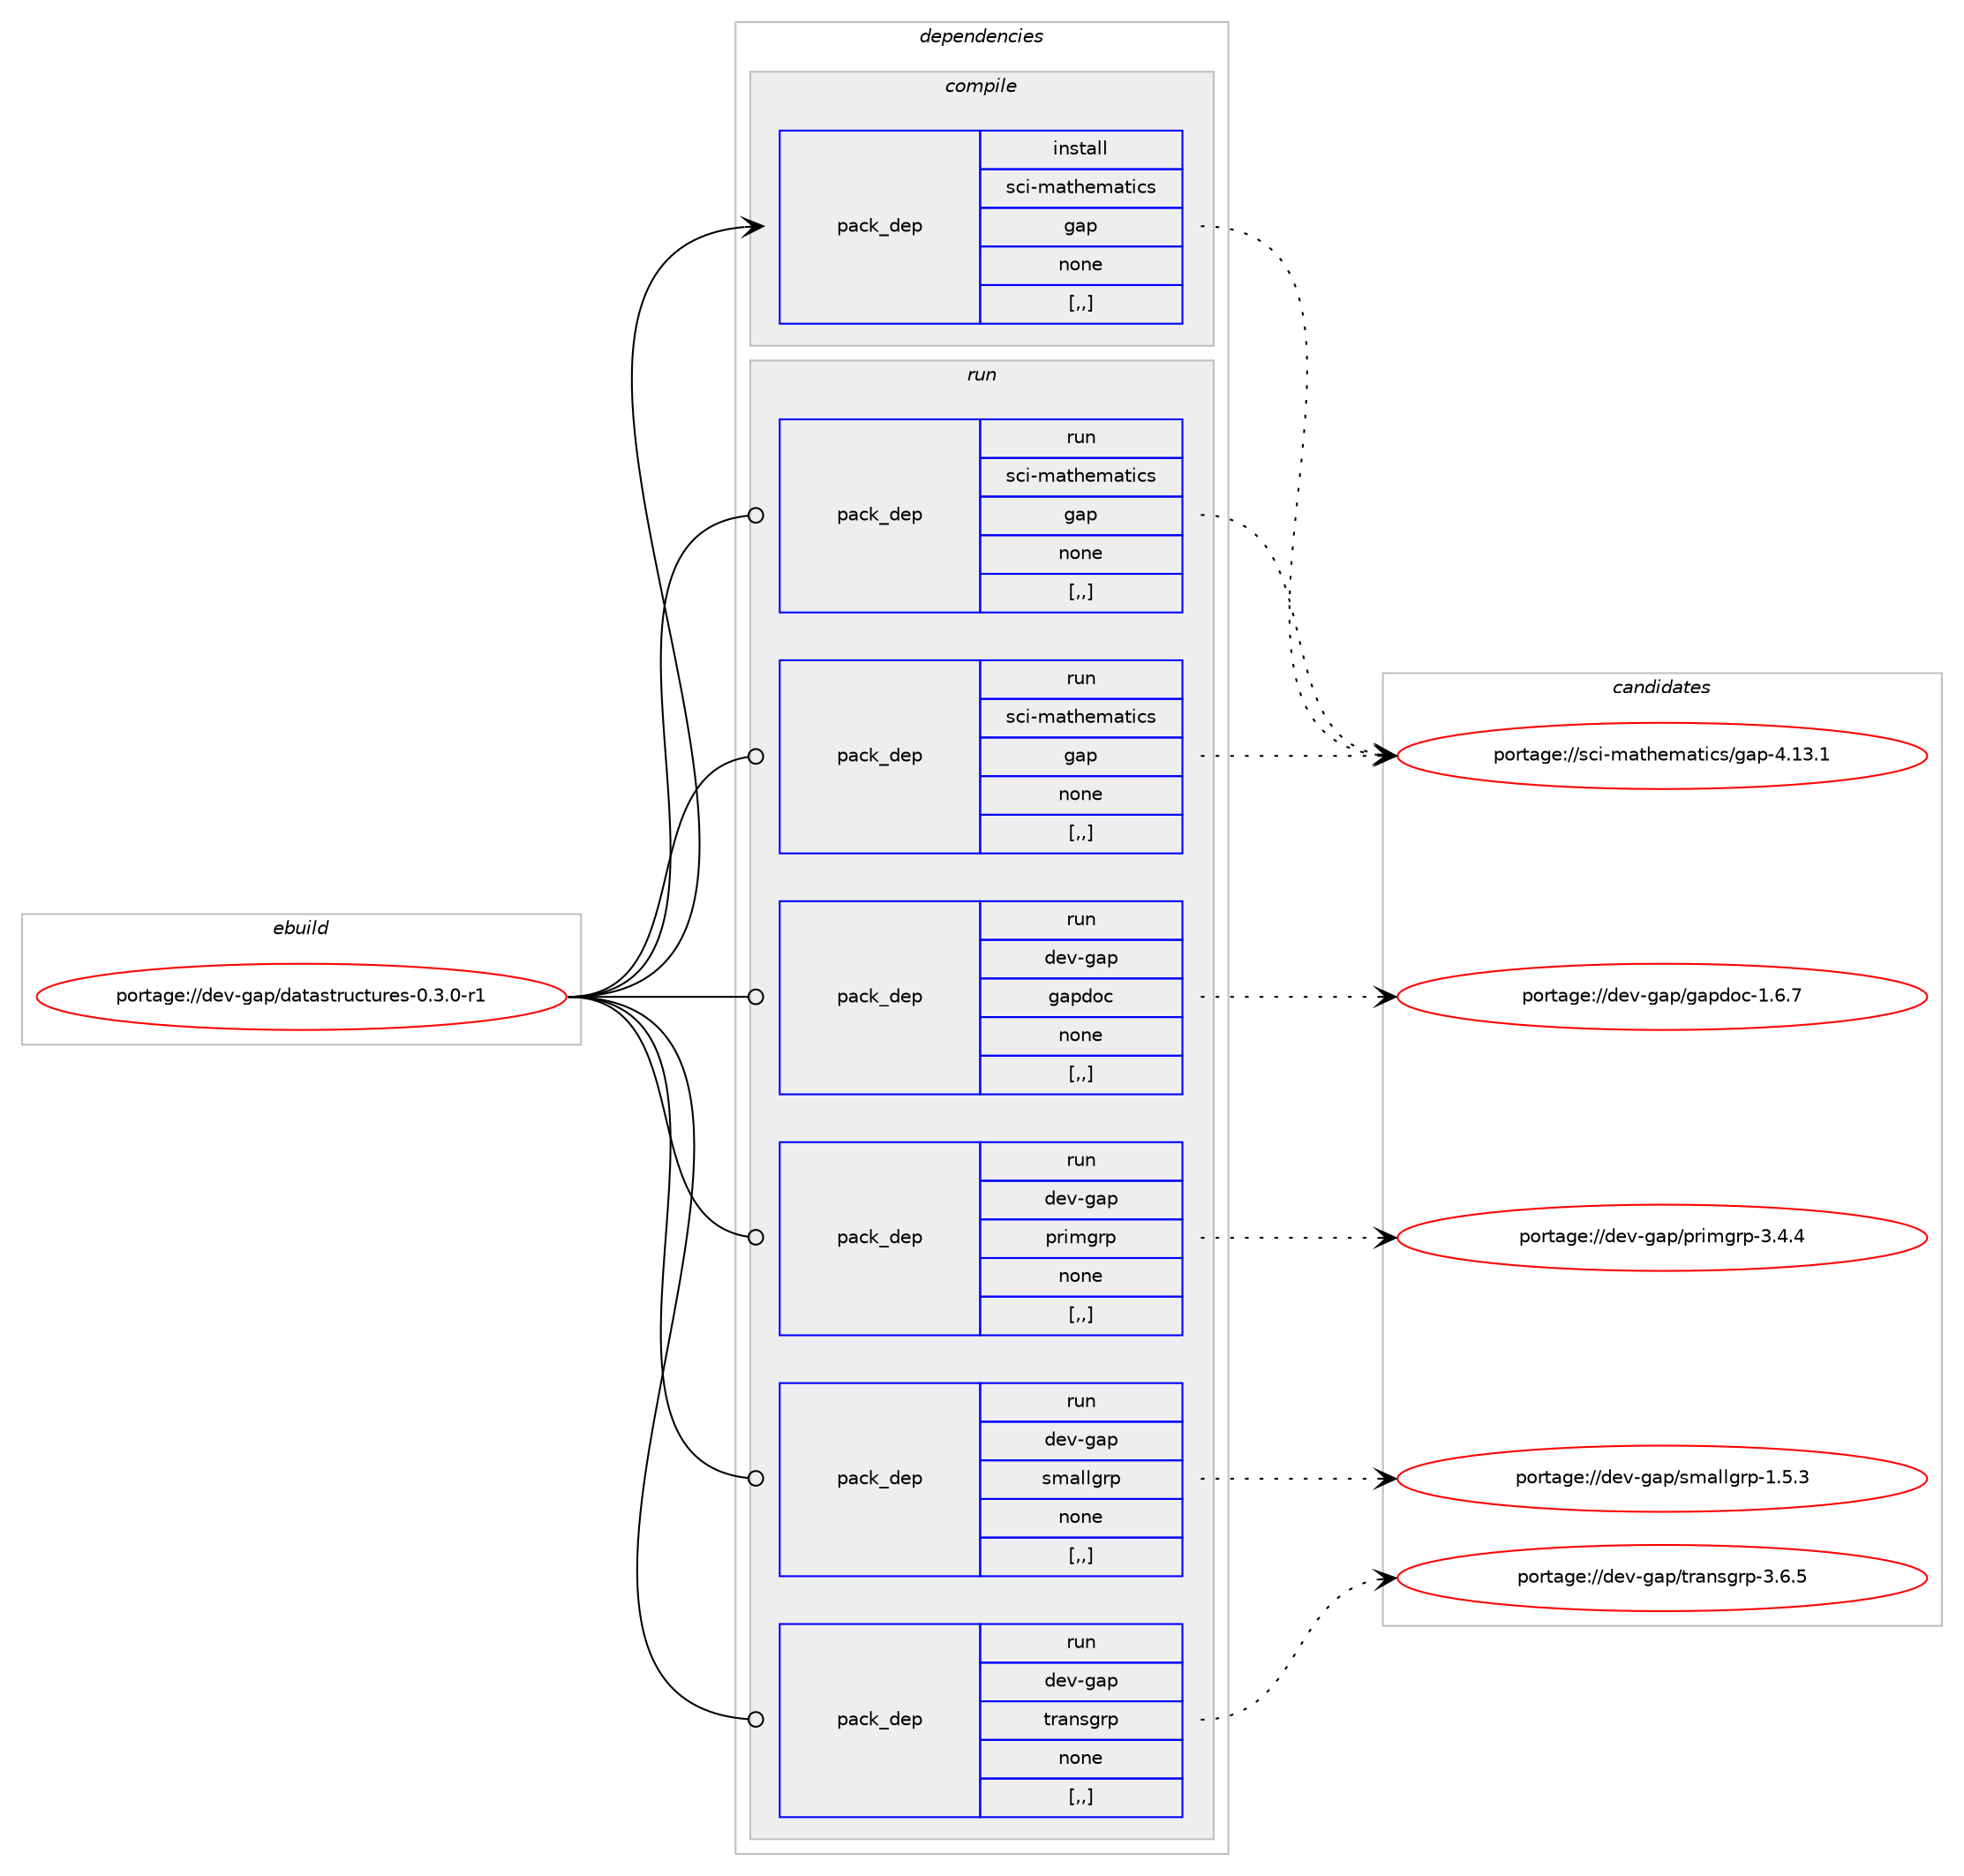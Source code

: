 digraph prolog {

# *************
# Graph options
# *************

newrank=true;
concentrate=true;
compound=true;
graph [rankdir=LR,fontname=Helvetica,fontsize=10,ranksep=1.5];#, ranksep=2.5, nodesep=0.2];
edge  [arrowhead=vee];
node  [fontname=Helvetica,fontsize=10];

# **********
# The ebuild
# **********

subgraph cluster_leftcol {
color=gray;
label=<<i>ebuild</i>>;
id [label="portage://dev-gap/datastructures-0.3.0-r1", color=red, width=4, href="../dev-gap/datastructures-0.3.0-r1.svg"];
}

# ****************
# The dependencies
# ****************

subgraph cluster_midcol {
color=gray;
label=<<i>dependencies</i>>;
subgraph cluster_compile {
fillcolor="#eeeeee";
style=filled;
label=<<i>compile</i>>;
subgraph pack415136 {
dependency569860 [label=<<TABLE BORDER="0" CELLBORDER="1" CELLSPACING="0" CELLPADDING="4" WIDTH="220"><TR><TD ROWSPAN="6" CELLPADDING="30">pack_dep</TD></TR><TR><TD WIDTH="110">install</TD></TR><TR><TD>sci-mathematics</TD></TR><TR><TD>gap</TD></TR><TR><TD>none</TD></TR><TR><TD>[,,]</TD></TR></TABLE>>, shape=none, color=blue];
}
id:e -> dependency569860:w [weight=20,style="solid",arrowhead="vee"];
}
subgraph cluster_compileandrun {
fillcolor="#eeeeee";
style=filled;
label=<<i>compile and run</i>>;
}
subgraph cluster_run {
fillcolor="#eeeeee";
style=filled;
label=<<i>run</i>>;
subgraph pack415137 {
dependency569861 [label=<<TABLE BORDER="0" CELLBORDER="1" CELLSPACING="0" CELLPADDING="4" WIDTH="220"><TR><TD ROWSPAN="6" CELLPADDING="30">pack_dep</TD></TR><TR><TD WIDTH="110">run</TD></TR><TR><TD>dev-gap</TD></TR><TR><TD>gapdoc</TD></TR><TR><TD>none</TD></TR><TR><TD>[,,]</TD></TR></TABLE>>, shape=none, color=blue];
}
id:e -> dependency569861:w [weight=20,style="solid",arrowhead="odot"];
subgraph pack415138 {
dependency569862 [label=<<TABLE BORDER="0" CELLBORDER="1" CELLSPACING="0" CELLPADDING="4" WIDTH="220"><TR><TD ROWSPAN="6" CELLPADDING="30">pack_dep</TD></TR><TR><TD WIDTH="110">run</TD></TR><TR><TD>dev-gap</TD></TR><TR><TD>primgrp</TD></TR><TR><TD>none</TD></TR><TR><TD>[,,]</TD></TR></TABLE>>, shape=none, color=blue];
}
id:e -> dependency569862:w [weight=20,style="solid",arrowhead="odot"];
subgraph pack415139 {
dependency569863 [label=<<TABLE BORDER="0" CELLBORDER="1" CELLSPACING="0" CELLPADDING="4" WIDTH="220"><TR><TD ROWSPAN="6" CELLPADDING="30">pack_dep</TD></TR><TR><TD WIDTH="110">run</TD></TR><TR><TD>dev-gap</TD></TR><TR><TD>smallgrp</TD></TR><TR><TD>none</TD></TR><TR><TD>[,,]</TD></TR></TABLE>>, shape=none, color=blue];
}
id:e -> dependency569863:w [weight=20,style="solid",arrowhead="odot"];
subgraph pack415140 {
dependency569864 [label=<<TABLE BORDER="0" CELLBORDER="1" CELLSPACING="0" CELLPADDING="4" WIDTH="220"><TR><TD ROWSPAN="6" CELLPADDING="30">pack_dep</TD></TR><TR><TD WIDTH="110">run</TD></TR><TR><TD>dev-gap</TD></TR><TR><TD>transgrp</TD></TR><TR><TD>none</TD></TR><TR><TD>[,,]</TD></TR></TABLE>>, shape=none, color=blue];
}
id:e -> dependency569864:w [weight=20,style="solid",arrowhead="odot"];
subgraph pack415141 {
dependency569865 [label=<<TABLE BORDER="0" CELLBORDER="1" CELLSPACING="0" CELLPADDING="4" WIDTH="220"><TR><TD ROWSPAN="6" CELLPADDING="30">pack_dep</TD></TR><TR><TD WIDTH="110">run</TD></TR><TR><TD>sci-mathematics</TD></TR><TR><TD>gap</TD></TR><TR><TD>none</TD></TR><TR><TD>[,,]</TD></TR></TABLE>>, shape=none, color=blue];
}
id:e -> dependency569865:w [weight=20,style="solid",arrowhead="odot"];
subgraph pack415142 {
dependency569866 [label=<<TABLE BORDER="0" CELLBORDER="1" CELLSPACING="0" CELLPADDING="4" WIDTH="220"><TR><TD ROWSPAN="6" CELLPADDING="30">pack_dep</TD></TR><TR><TD WIDTH="110">run</TD></TR><TR><TD>sci-mathematics</TD></TR><TR><TD>gap</TD></TR><TR><TD>none</TD></TR><TR><TD>[,,]</TD></TR></TABLE>>, shape=none, color=blue];
}
id:e -> dependency569866:w [weight=20,style="solid",arrowhead="odot"];
}
}

# **************
# The candidates
# **************

subgraph cluster_choices {
rank=same;
color=gray;
label=<<i>candidates</i>>;

subgraph choice415136 {
color=black;
nodesep=1;
choice1159910545109971161041011099711610599115471039711245524649514649 [label="portage://sci-mathematics/gap-4.13.1", color=red, width=4,href="../sci-mathematics/gap-4.13.1.svg"];
dependency569860:e -> choice1159910545109971161041011099711610599115471039711245524649514649:w [style=dotted,weight="100"];
}
subgraph choice415137 {
color=black;
nodesep=1;
choice1001011184510397112471039711210011199454946544655 [label="portage://dev-gap/gapdoc-1.6.7", color=red, width=4,href="../dev-gap/gapdoc-1.6.7.svg"];
dependency569861:e -> choice1001011184510397112471039711210011199454946544655:w [style=dotted,weight="100"];
}
subgraph choice415138 {
color=black;
nodesep=1;
choice100101118451039711247112114105109103114112455146524652 [label="portage://dev-gap/primgrp-3.4.4", color=red, width=4,href="../dev-gap/primgrp-3.4.4.svg"];
dependency569862:e -> choice100101118451039711247112114105109103114112455146524652:w [style=dotted,weight="100"];
}
subgraph choice415139 {
color=black;
nodesep=1;
choice10010111845103971124711510997108108103114112454946534651 [label="portage://dev-gap/smallgrp-1.5.3", color=red, width=4,href="../dev-gap/smallgrp-1.5.3.svg"];
dependency569863:e -> choice10010111845103971124711510997108108103114112454946534651:w [style=dotted,weight="100"];
}
subgraph choice415140 {
color=black;
nodesep=1;
choice10010111845103971124711611497110115103114112455146544653 [label="portage://dev-gap/transgrp-3.6.5", color=red, width=4,href="../dev-gap/transgrp-3.6.5.svg"];
dependency569864:e -> choice10010111845103971124711611497110115103114112455146544653:w [style=dotted,weight="100"];
}
subgraph choice415141 {
color=black;
nodesep=1;
choice1159910545109971161041011099711610599115471039711245524649514649 [label="portage://sci-mathematics/gap-4.13.1", color=red, width=4,href="../sci-mathematics/gap-4.13.1.svg"];
dependency569865:e -> choice1159910545109971161041011099711610599115471039711245524649514649:w [style=dotted,weight="100"];
}
subgraph choice415142 {
color=black;
nodesep=1;
choice1159910545109971161041011099711610599115471039711245524649514649 [label="portage://sci-mathematics/gap-4.13.1", color=red, width=4,href="../sci-mathematics/gap-4.13.1.svg"];
dependency569866:e -> choice1159910545109971161041011099711610599115471039711245524649514649:w [style=dotted,weight="100"];
}
}

}
